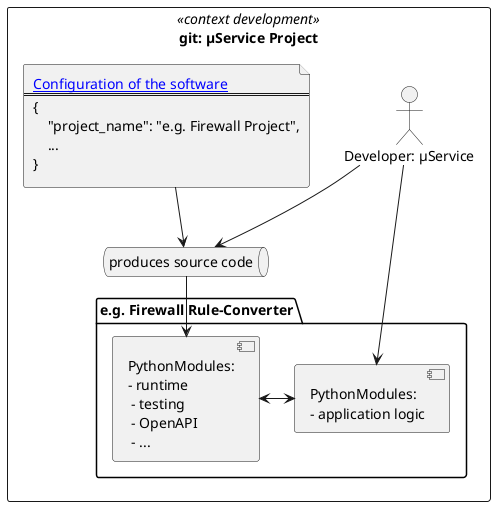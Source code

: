 @startuml

rectangle "git: µService Project" <<context development>> as ctxdev {
    actor ctxdev_actor1 [
    Developer: µService
    ]

    file ctxdev_file_1 [
    [[https://github.com/smart-energy-di/d4/blob/main/cookiecutter.json Configuration of the software]]
    ====
    {
        "project_name": "e.g. Firewall Project",
        ...
    }
    ]

    queue ctxdev_toolset1 [
    produces source code
    ]

    ctxdev_file_1 --> ctxdev_toolset1
    ctxdev_actor1 --> ctxdev_toolset1

    package "e.g. Firewall Rule-Converter" as ctxdev_package1 {
        component "PythonModules:\n- runtime\n - testing\n - OpenAPI\n - ..." as c1_runtime
        component "PythonModules:\n- application logic" as c1_app_logic
    }

    ctxdev_toolset1 --> c1_runtime
    ctxdev_actor1 --> c1_app_logic
    c1_runtime <-> c1_app_logic
}

@enduml
